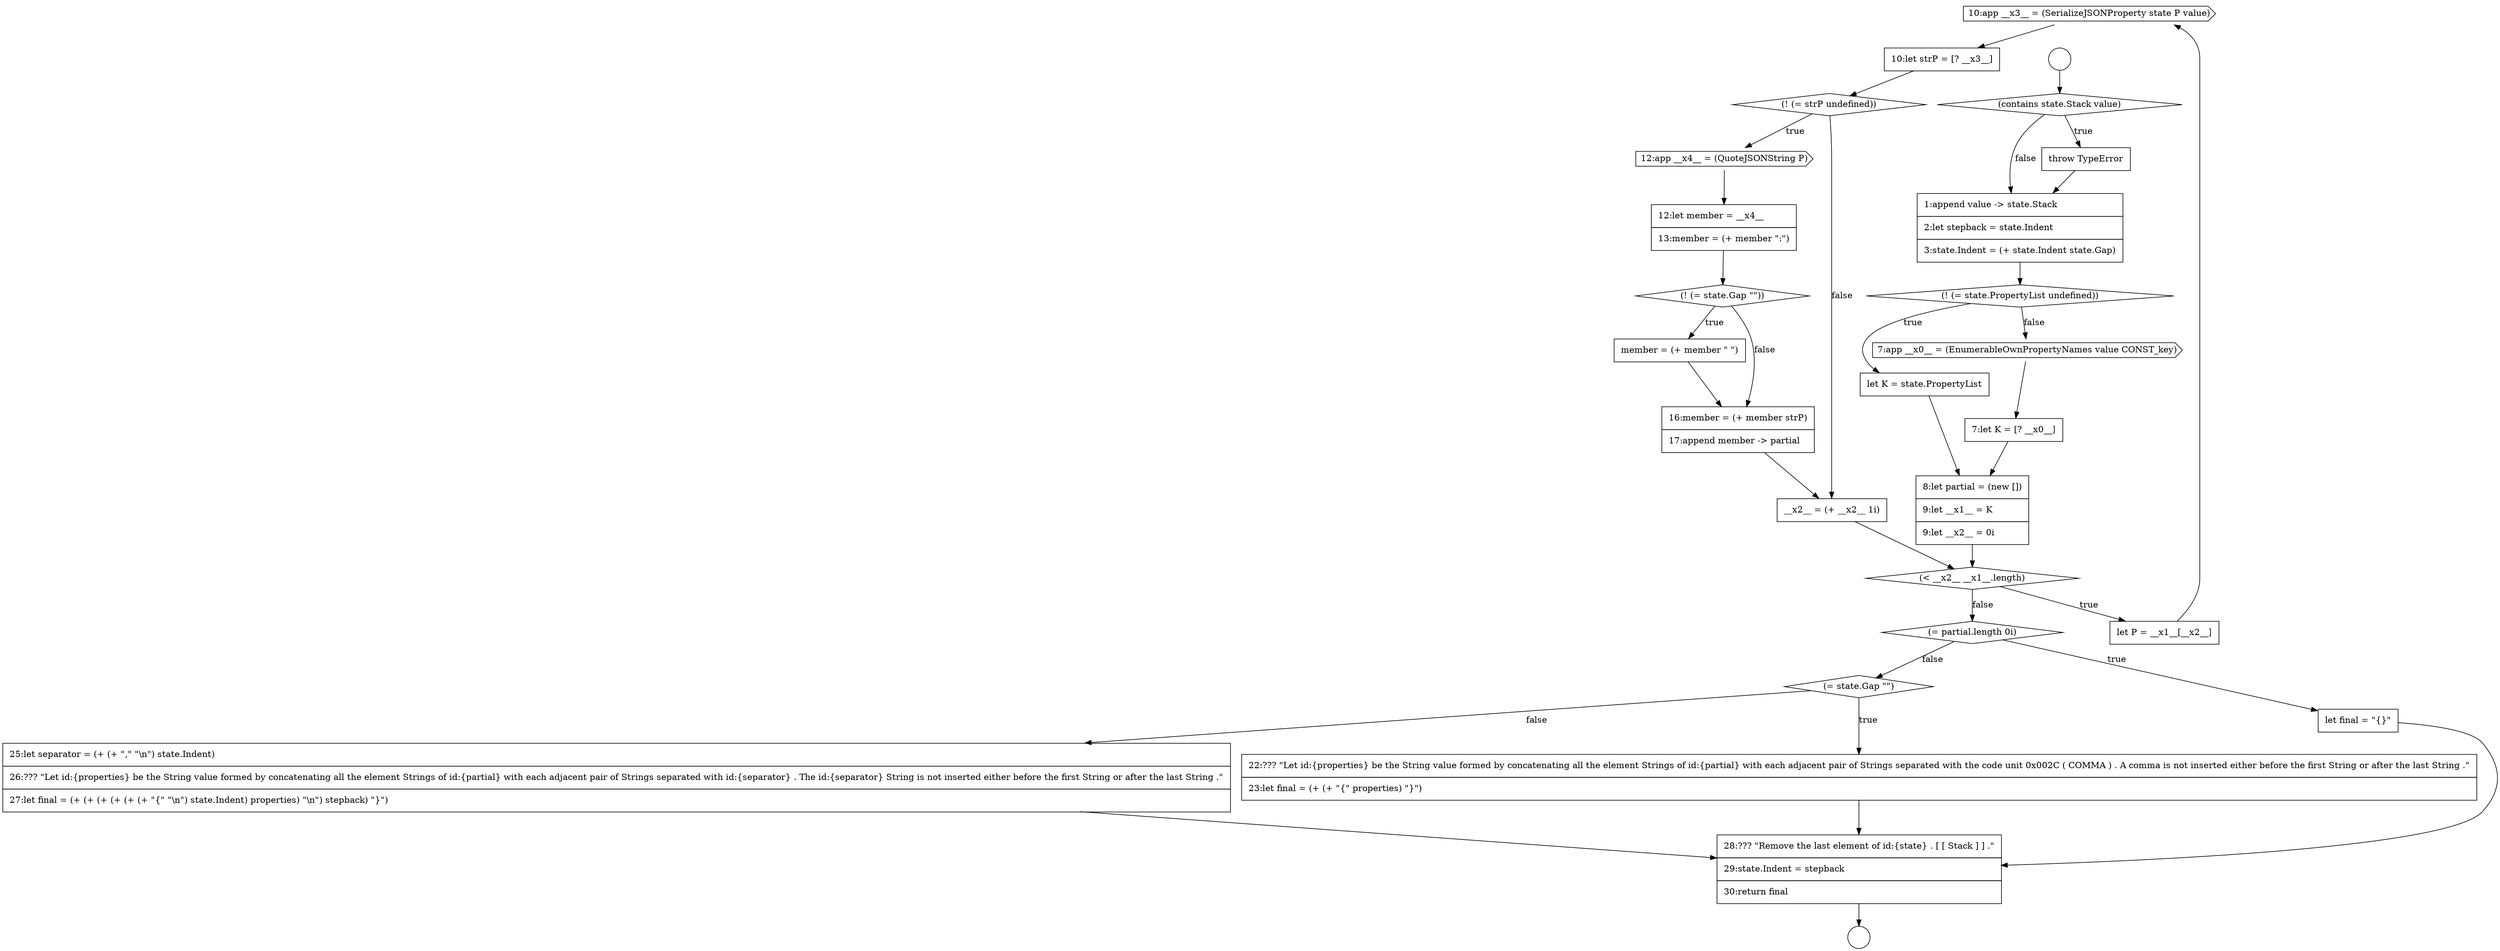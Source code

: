 digraph {
  node18129 [shape=cds, label=<<font color="black">10:app __x3__ = (SerializeJSONProperty state P value)</font>> color="black" fillcolor="white" style=filled]
  node18133 [shape=none, margin=0, label=<<font color="black">
    <table border="0" cellborder="1" cellspacing="0" cellpadding="10">
      <tr><td align="left">12:let member = __x4__</td></tr>
      <tr><td align="left">13:member = (+ member &quot;:&quot;)</td></tr>
    </table>
  </font>> color="black" fillcolor="white" style=filled]
  node18120 [shape=none, margin=0, label=<<font color="black">
    <table border="0" cellborder="1" cellspacing="0" cellpadding="10">
      <tr><td align="left">throw TypeError</td></tr>
    </table>
  </font>> color="black" fillcolor="white" style=filled]
  node18143 [shape=none, margin=0, label=<<font color="black">
    <table border="0" cellborder="1" cellspacing="0" cellpadding="10">
      <tr><td align="left">28:??? &quot;Remove the last element of id:{state} . [ [ Stack ] ] .&quot;</td></tr>
      <tr><td align="left">29:state.Indent = stepback</td></tr>
      <tr><td align="left">30:return final</td></tr>
    </table>
  </font>> color="black" fillcolor="white" style=filled]
  node18126 [shape=none, margin=0, label=<<font color="black">
    <table border="0" cellborder="1" cellspacing="0" cellpadding="10">
      <tr><td align="left">8:let partial = (new [])</td></tr>
      <tr><td align="left">9:let __x1__ = K</td></tr>
      <tr><td align="left">9:let __x2__ = 0i</td></tr>
    </table>
  </font>> color="black" fillcolor="white" style=filled]
  node18123 [shape=none, margin=0, label=<<font color="black">
    <table border="0" cellborder="1" cellspacing="0" cellpadding="10">
      <tr><td align="left">let K = state.PropertyList</td></tr>
    </table>
  </font>> color="black" fillcolor="white" style=filled]
  node18140 [shape=diamond, label=<<font color="black">(= state.Gap &quot;&quot;)</font>> color="black" fillcolor="white" style=filled]
  node18119 [shape=diamond, label=<<font color="black">(contains state.Stack value)</font>> color="black" fillcolor="white" style=filled]
  node18136 [shape=none, margin=0, label=<<font color="black">
    <table border="0" cellborder="1" cellspacing="0" cellpadding="10">
      <tr><td align="left">16:member = (+ member strP)</td></tr>
      <tr><td align="left">17:append member -&gt; partial</td></tr>
    </table>
  </font>> color="black" fillcolor="white" style=filled]
  node18127 [shape=diamond, label=<<font color="black">(&lt; __x2__ __x1__.length)</font>> color="black" fillcolor="white" style=filled]
  node18118 [shape=circle label=" " color="black" fillcolor="white" style=filled]
  node18131 [shape=diamond, label=<<font color="black">(! (= strP undefined))</font>> color="black" fillcolor="white" style=filled]
  node18121 [shape=none, margin=0, label=<<font color="black">
    <table border="0" cellborder="1" cellspacing="0" cellpadding="10">
      <tr><td align="left">1:append value -&gt; state.Stack</td></tr>
      <tr><td align="left">2:let stepback = state.Indent</td></tr>
      <tr><td align="left">3:state.Indent = (+ state.Indent state.Gap)</td></tr>
    </table>
  </font>> color="black" fillcolor="white" style=filled]
  node18141 [shape=none, margin=0, label=<<font color="black">
    <table border="0" cellborder="1" cellspacing="0" cellpadding="10">
      <tr><td align="left">22:??? &quot;Let id:{properties} be the String value formed by concatenating all the element Strings of id:{partial} with each adjacent pair of Strings separated with the code unit 0x002C ( COMMA ) . A comma is not inserted either before the first String or after the last String .&quot;</td></tr>
      <tr><td align="left">23:let final = (+ (+ &quot;{&quot; properties) &quot;}&quot;)</td></tr>
    </table>
  </font>> color="black" fillcolor="white" style=filled]
  node18128 [shape=none, margin=0, label=<<font color="black">
    <table border="0" cellborder="1" cellspacing="0" cellpadding="10">
      <tr><td align="left">let P = __x1__[__x2__]</td></tr>
    </table>
  </font>> color="black" fillcolor="white" style=filled]
  node18134 [shape=diamond, label=<<font color="black">(! (= state.Gap &quot;&quot;))</font>> color="black" fillcolor="white" style=filled]
  node18117 [shape=circle label=" " color="black" fillcolor="white" style=filled]
  node18138 [shape=diamond, label=<<font color="black">(= partial.length 0i)</font>> color="black" fillcolor="white" style=filled]
  node18122 [shape=diamond, label=<<font color="black">(! (= state.PropertyList undefined))</font>> color="black" fillcolor="white" style=filled]
  node18142 [shape=none, margin=0, label=<<font color="black">
    <table border="0" cellborder="1" cellspacing="0" cellpadding="10">
      <tr><td align="left">25:let separator = (+ (+ &quot;,&quot; &quot;\n&quot;) state.Indent)</td></tr>
      <tr><td align="left">26:??? &quot;Let id:{properties} be the String value formed by concatenating all the element Strings of id:{partial} with each adjacent pair of Strings separated with id:{separator} . The id:{separator} String is not inserted either before the first String or after the last String .&quot;</td></tr>
      <tr><td align="left">27:let final = (+ (+ (+ (+ (+ (+ &quot;{&quot; &quot;\n&quot;) state.Indent) properties) &quot;\n&quot;) stepback) &quot;}&quot;)</td></tr>
    </table>
  </font>> color="black" fillcolor="white" style=filled]
  node18125 [shape=none, margin=0, label=<<font color="black">
    <table border="0" cellborder="1" cellspacing="0" cellpadding="10">
      <tr><td align="left">7:let K = [? __x0__]</td></tr>
    </table>
  </font>> color="black" fillcolor="white" style=filled]
  node18132 [shape=cds, label=<<font color="black">12:app __x4__ = (QuoteJSONString P)</font>> color="black" fillcolor="white" style=filled]
  node18137 [shape=none, margin=0, label=<<font color="black">
    <table border="0" cellborder="1" cellspacing="0" cellpadding="10">
      <tr><td align="left">__x2__ = (+ __x2__ 1i)</td></tr>
    </table>
  </font>> color="black" fillcolor="white" style=filled]
  node18124 [shape=cds, label=<<font color="black">7:app __x0__ = (EnumerableOwnPropertyNames value CONST_key)</font>> color="black" fillcolor="white" style=filled]
  node18135 [shape=none, margin=0, label=<<font color="black">
    <table border="0" cellborder="1" cellspacing="0" cellpadding="10">
      <tr><td align="left">member = (+ member &quot; &quot;)</td></tr>
    </table>
  </font>> color="black" fillcolor="white" style=filled]
  node18139 [shape=none, margin=0, label=<<font color="black">
    <table border="0" cellborder="1" cellspacing="0" cellpadding="10">
      <tr><td align="left">let final = &quot;{}&quot;</td></tr>
    </table>
  </font>> color="black" fillcolor="white" style=filled]
  node18130 [shape=none, margin=0, label=<<font color="black">
    <table border="0" cellborder="1" cellspacing="0" cellpadding="10">
      <tr><td align="left">10:let strP = [? __x3__]</td></tr>
    </table>
  </font>> color="black" fillcolor="white" style=filled]
  node18122 -> node18123 [label=<<font color="black">true</font>> color="black"]
  node18122 -> node18124 [label=<<font color="black">false</font>> color="black"]
  node18126 -> node18127 [ color="black"]
  node18119 -> node18120 [label=<<font color="black">true</font>> color="black"]
  node18119 -> node18121 [label=<<font color="black">false</font>> color="black"]
  node18120 -> node18121 [ color="black"]
  node18129 -> node18130 [ color="black"]
  node18143 -> node18118 [ color="black"]
  node18117 -> node18119 [ color="black"]
  node18138 -> node18139 [label=<<font color="black">true</font>> color="black"]
  node18138 -> node18140 [label=<<font color="black">false</font>> color="black"]
  node18140 -> node18141 [label=<<font color="black">true</font>> color="black"]
  node18140 -> node18142 [label=<<font color="black">false</font>> color="black"]
  node18141 -> node18143 [ color="black"]
  node18121 -> node18122 [ color="black"]
  node18136 -> node18137 [ color="black"]
  node18128 -> node18129 [ color="black"]
  node18124 -> node18125 [ color="black"]
  node18134 -> node18135 [label=<<font color="black">true</font>> color="black"]
  node18134 -> node18136 [label=<<font color="black">false</font>> color="black"]
  node18142 -> node18143 [ color="black"]
  node18131 -> node18132 [label=<<font color="black">true</font>> color="black"]
  node18131 -> node18137 [label=<<font color="black">false</font>> color="black"]
  node18125 -> node18126 [ color="black"]
  node18127 -> node18128 [label=<<font color="black">true</font>> color="black"]
  node18127 -> node18138 [label=<<font color="black">false</font>> color="black"]
  node18132 -> node18133 [ color="black"]
  node18139 -> node18143 [ color="black"]
  node18130 -> node18131 [ color="black"]
  node18137 -> node18127 [ color="black"]
  node18123 -> node18126 [ color="black"]
  node18135 -> node18136 [ color="black"]
  node18133 -> node18134 [ color="black"]
}
